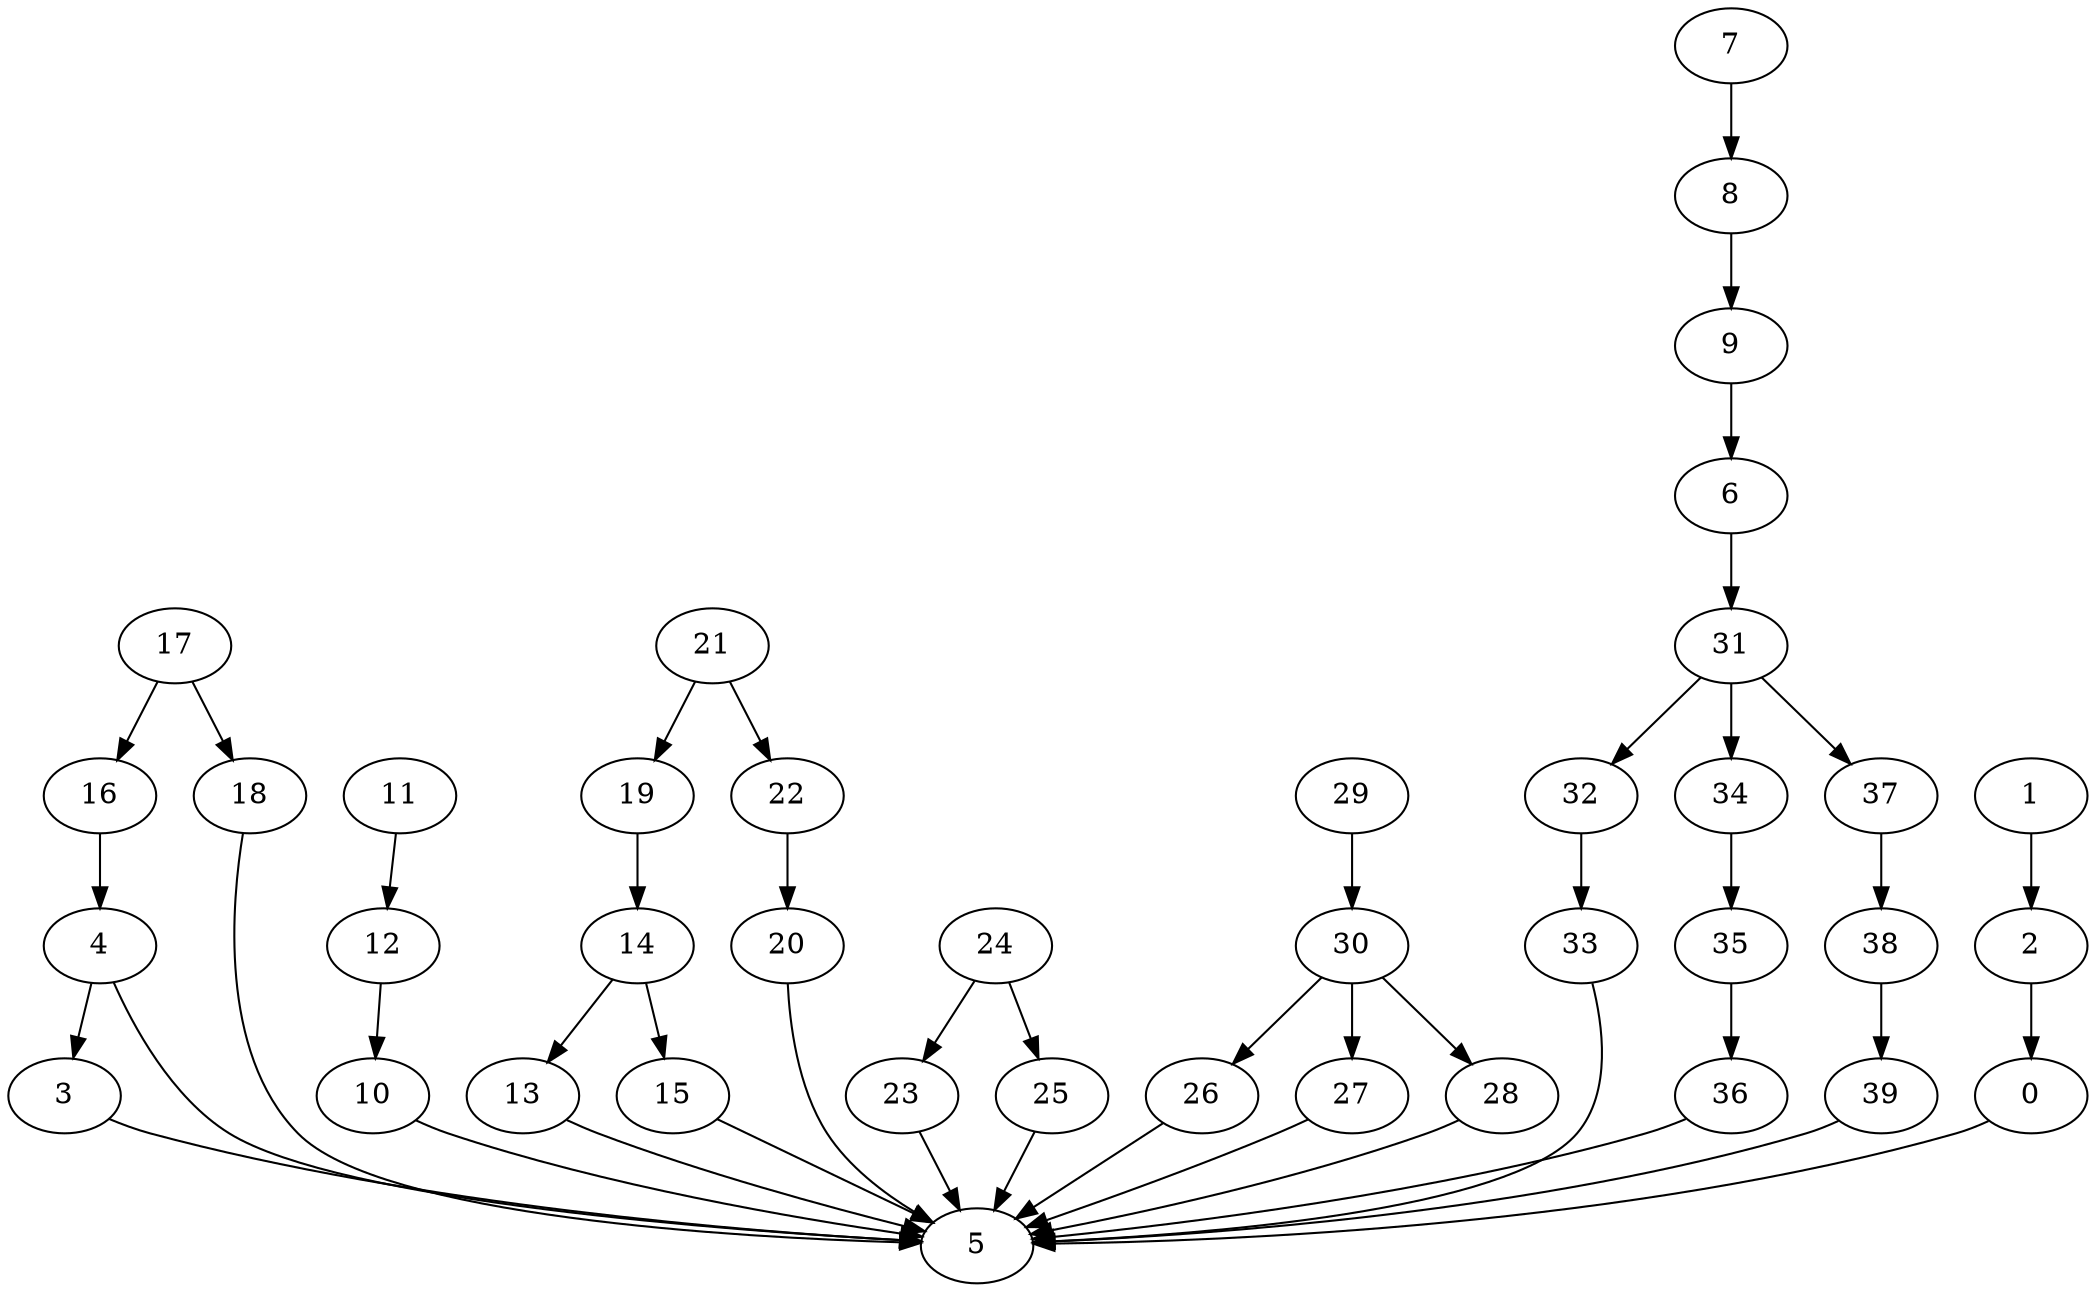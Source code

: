 strict digraph  {
0 [exec=188];
1 [exec=190];
2 [exec=171];
3 [exec=183];
4 [exec=149];
5 [exec=53];
6 [exec=171];
7 [exec=149];
8 [exec=159];
9 [exec=151];
10 [exec=105];
11 [exec=116];
12 [exec=161];
13 [exec=173];
14 [exec=72];
15 [exec=138];
16 [exec=159];
17 [exec=156];
18 [exec=80];
19 [exec=69];
20 [exec=77];
21 [exec=187];
22 [exec=58];
23 [exec=185];
24 [exec=98];
25 [exec=130];
26 [exec=200];
27 [exec=83];
28 [exec=157];
29 [exec=124];
30 [exec=182];
31 [exec=195];
32 [exec=154];
33 [exec=59];
34 [exec=155];
35 [exec=89];
36 [exec=101];
37 [exec=51];
38 [exec=172];
39 [exec=180];
0 -> 5  [comm=5];
1 -> 2  [comm=20];
2 -> 0  [comm=17];
3 -> 5  [comm=6];
4 -> 5  [comm=13];
4 -> 3  [comm=12];
6 -> 31  [comm=13];
7 -> 8  [comm=18];
8 -> 9  [comm=6];
9 -> 6  [comm=20];
10 -> 5  [comm=15];
11 -> 12  [comm=5];
12 -> 10  [comm=6];
13 -> 5  [comm=9];
14 -> 15  [comm=6];
14 -> 13  [comm=8];
15 -> 5  [comm=6];
16 -> 4  [comm=7];
17 -> 18  [comm=20];
17 -> 16  [comm=6];
18 -> 5  [comm=7];
19 -> 14  [comm=20];
20 -> 5  [comm=15];
21 -> 22  [comm=10];
21 -> 19  [comm=15];
22 -> 20  [comm=7];
23 -> 5  [comm=16];
24 -> 25  [comm=17];
24 -> 23  [comm=17];
25 -> 5  [comm=14];
26 -> 5  [comm=16];
27 -> 5  [comm=13];
28 -> 5  [comm=11];
29 -> 30  [comm=15];
30 -> 26  [comm=18];
30 -> 27  [comm=8];
30 -> 28  [comm=9];
31 -> 32  [comm=5];
31 -> 34  [comm=17];
31 -> 37  [comm=7];
32 -> 33  [comm=10];
33 -> 5  [comm=6];
34 -> 35  [comm=16];
35 -> 36  [comm=19];
36 -> 5  [comm=17];
37 -> 38  [comm=6];
38 -> 39  [comm=18];
39 -> 5  [comm=6];
}
